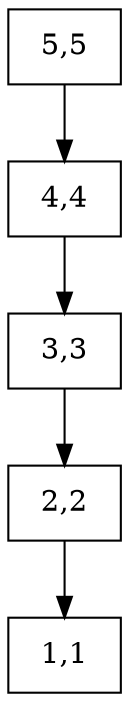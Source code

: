 digraph G{
node [shape=record];
rankdir=UD;
node0 [label="5,5"];
node0 -> node1;
node1 [label="4,4"];
node1 -> node2;
node2 [label="3,3"];
node2 -> node3;
node3 [label="2,2"];
node3 -> node4;
node4 [label="1,1"];
}